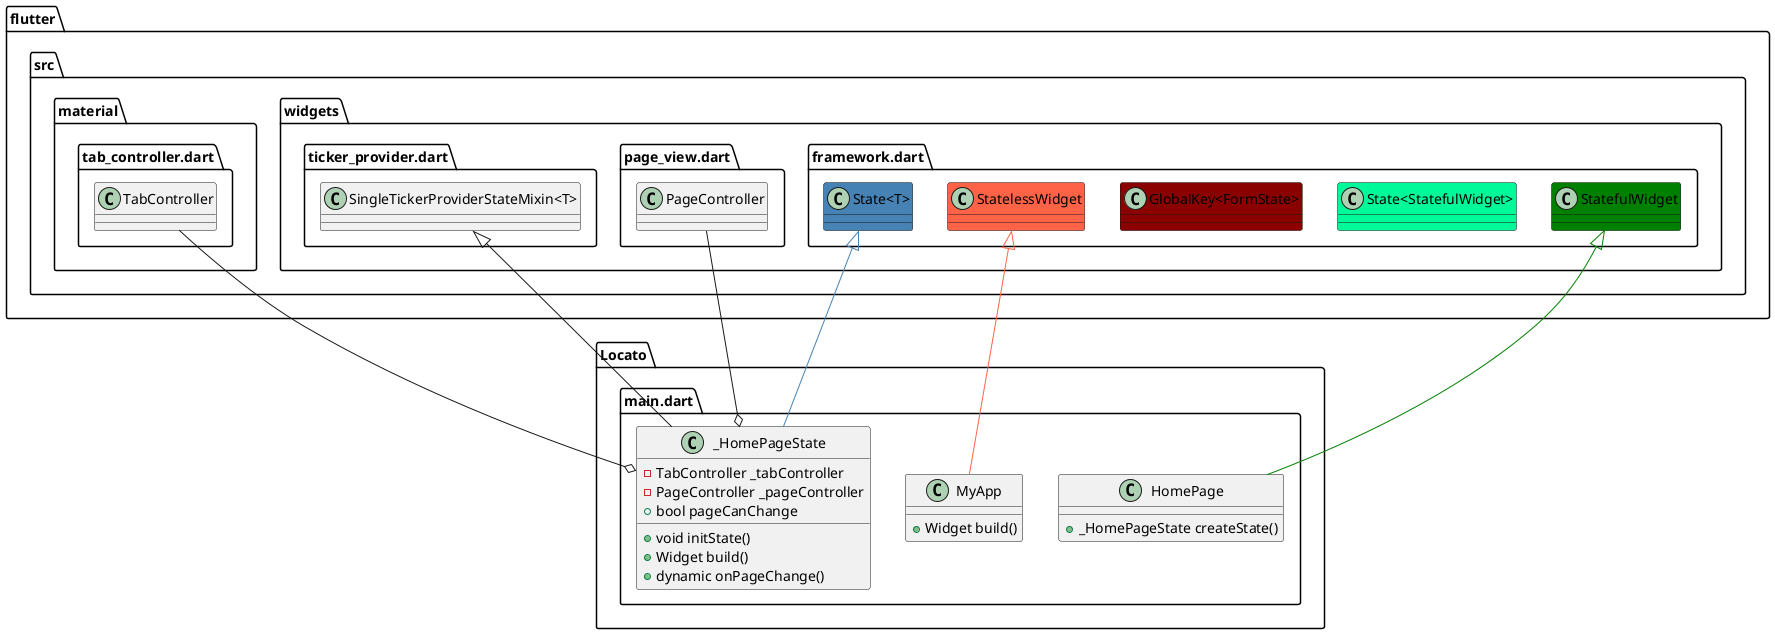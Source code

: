 @startuml
set namespaceSeparator ::

class "flutter::src::widgets::framework.dart::StatefulWidget" #Green
class "flutter::src::widgets::framework.dart::State<StatefulWidget>" #MediumSpringGreen
class "flutter::src::widgets::framework.dart::GlobalKey<FormState>" #DarkRed
class "flutter::src::widgets::framework.dart::State<T>" #SteelBlue
class "flutter::src::widgets::framework.dart::StatelessWidget" #Tomato

class "Locato::main.dart::MyApp" {
  +Widget build()
}

"flutter::src::widgets::framework.dart::StatelessWidget" <|-[#Tomato]- "Locato::main.dart::MyApp"

class "Locato::main.dart::HomePage" {
  +_HomePageState createState()
}

"flutter::src::widgets::framework.dart::StatefulWidget" <|-[#Green]- "Locato::main.dart::HomePage"

class "Locato::main.dart::_HomePageState" {
  -TabController _tabController
  -PageController _pageController
  +bool pageCanChange
  +void initState()
  +Widget build()
  +dynamic onPageChange()
}

"Locato::main.dart::_HomePageState" o-- "flutter::src::material::tab_controller.dart::TabController"
"Locato::main.dart::_HomePageState" o-- "flutter::src::widgets::page_view.dart::PageController"
"flutter::src::widgets::framework.dart::State<T>" <|-[#SteelBlue]- "Locato::main.dart::_HomePageState"
"flutter::src::widgets::ticker_provider.dart::SingleTickerProviderStateMixin<T>" <|-- "Locato::main.dart::_HomePageState"


@enduml